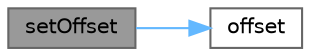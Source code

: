 digraph "setOffset"
{
 // LATEX_PDF_SIZE
  bgcolor="transparent";
  edge [fontname=Helvetica,fontsize=10,labelfontname=Helvetica,labelfontsize=10];
  node [fontname=Helvetica,fontsize=10,shape=box,height=0.2,width=0.4];
  rankdir="LR";
  Node1 [id="Node000001",label="setOffset",height=0.2,width=0.4,color="gray40", fillcolor="grey60", style="filled", fontcolor="black",tooltip="设置滑块偏移"];
  Node1 -> Node2 [id="edge1_Node000001_Node000002",color="steelblue1",style="solid",tooltip=" "];
  Node2 [id="Node000002",label="offset",height=0.2,width=0.4,color="grey40", fillcolor="white", style="filled",URL="$class_qt_material_slider_thumb.html#af6b8bb80a469961c677fd0bcda9bb3ce",tooltip="获取滑块偏移"];
}
